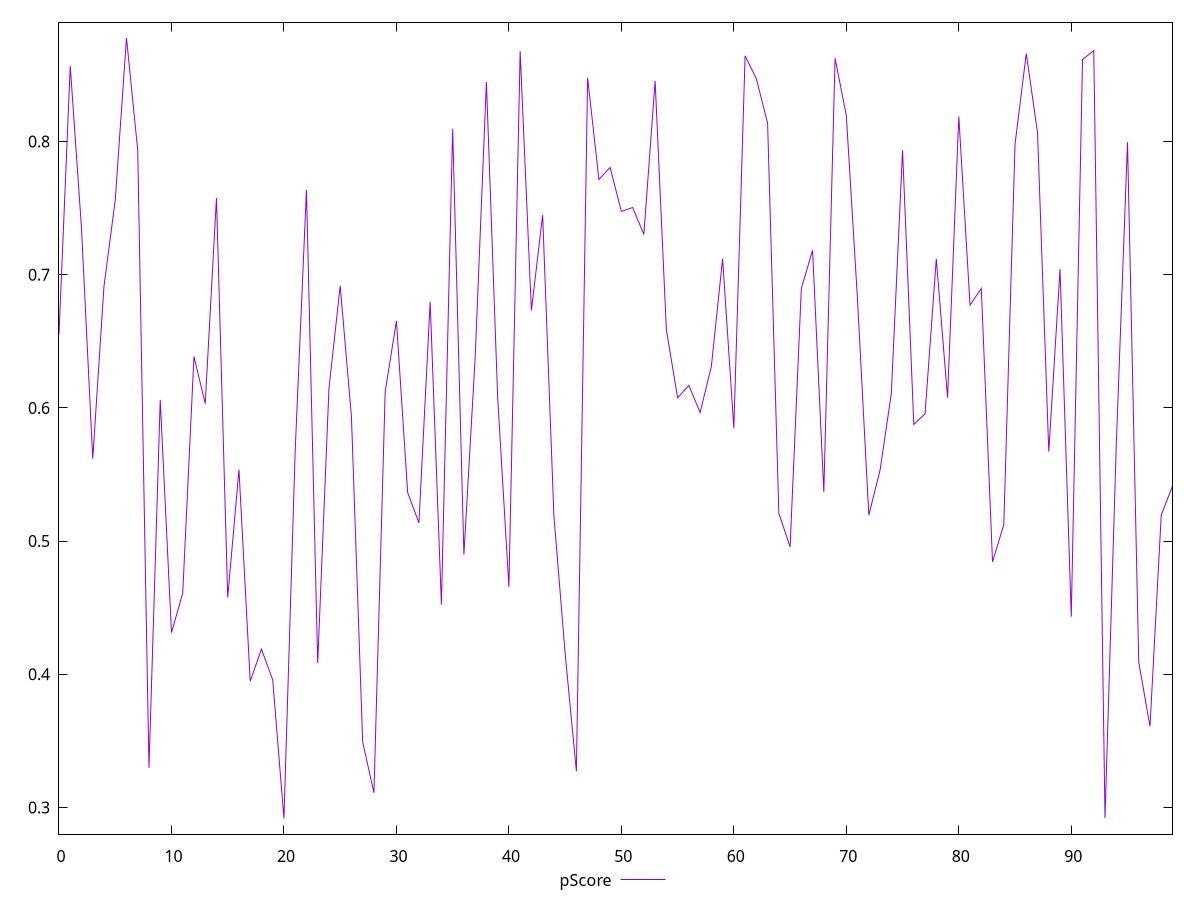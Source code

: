reset

$pScore <<EOF
0 0.6553942772404228
1 0.8567284292763118
2 0.7349357875839493
3 0.5619254541458758
4 0.6914496851095127
5 0.7559746480792813
6 0.8778685453482123
7 0.7934377105694908
8 0.32974769998812586
9 0.6060439158448346
10 0.4312663691909084
11 0.46083985397377425
12 0.6385797303774515
13 0.6032585626001437
14 0.7576205058246523
15 0.45767768972713757
16 0.5537358988911686
17 0.39482592340260747
18 0.41891597946227355
19 0.3958193955773677
20 0.2916698380456351
21 0.5681868838498073
22 0.7636836588445546
23 0.40832328715832267
24 0.6145120088630944
25 0.6916814154633255
26 0.5935094352726316
27 0.3490763000009272
28 0.31101424803515715
29 0.6120339749359858
30 0.6652987363052688
31 0.5364365207843288
32 0.5136893113617764
33 0.6797143768859949
34 0.4522494919297293
35 0.8096225283269685
36 0.48986509349688917
37 0.6375696861435058
38 0.8447467499303737
39 0.6081376851736037
40 0.46560774264197347
41 0.8678757920420958
42 0.6732911660537231
43 0.7448794847621617
44 0.5192049030613739
45 0.4156177273960305
46 0.3271259792701673
47 0.8479463676263761
48 0.7716234078752856
49 0.7805765386890525
50 0.7474813562674908
51 0.7505283886219907
52 0.7303458099869398
53 0.8455605004268456
54 0.658737310706873
55 0.6076563929705854
56 0.6169867343542673
57 0.5964921640547352
58 0.6311865363811815
59 0.712003041782276
60 0.5847574310520323
61 0.8643944120980993
62 0.8472736210285983
63 0.8138395252537927
64 0.5208784446007245
65 0.495667439381728
66 0.6896785741967695
67 0.7183787185694024
68 0.5369084925530014
69 0.8625550071538809
70 0.8195556414914404
71 0.6806392035355191
72 0.5194753179351986
73 0.5532989765324603
74 0.6106951206885775
75 0.7935104293244847
76 0.5876490340875931
77 0.5955764356059556
78 0.7119559974517031
79 0.6077049943877897
80 0.8188795077303299
81 0.6772138562928796
82 0.6897111948186876
83 0.48440644210055445
84 0.5122726454160772
85 0.7981012585458974
86 0.8660465871899536
87 0.8067932980158828
88 0.5671698017930697
89 0.7041895915637689
90 0.443285763007819
91 0.8616312462578393
92 0.8683597687647844
93 0.29200937776896185
94 0.572022555180645
95 0.7995457280930298
96 0.40898121835150225
97 0.3609066567398312
98 0.5196939213586222
99 0.5412973249331765
EOF

set key outside below
set xrange [0:99]
set yrange [0.2799458638995836:0.8895925194942639]
set trange [0.2799458638995836:0.8895925194942639]
set terminal svg size 640, 500 enhanced background rgb 'white'
set output "report_00015_2021-02-09T16-11-33.973Z/bootup-time/samples/pages+cached/pScore/values.svg"

plot $pScore title "pScore" with line

reset
